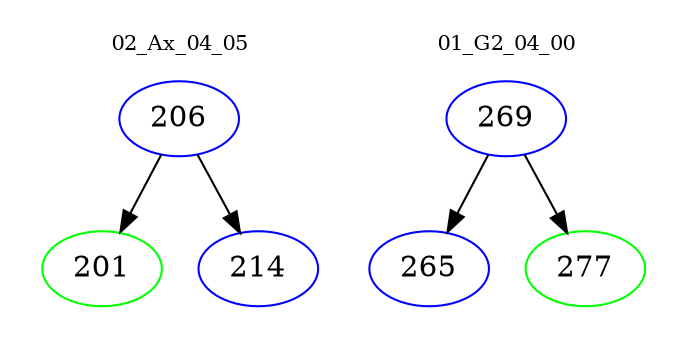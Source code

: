 digraph{
subgraph cluster_0 {
color = white
label = "02_Ax_04_05";
fontsize=10;
T0_206 [label="206", color="blue"]
T0_206 -> T0_201 [color="black"]
T0_201 [label="201", color="green"]
T0_206 -> T0_214 [color="black"]
T0_214 [label="214", color="blue"]
}
subgraph cluster_1 {
color = white
label = "01_G2_04_00";
fontsize=10;
T1_269 [label="269", color="blue"]
T1_269 -> T1_265 [color="black"]
T1_265 [label="265", color="blue"]
T1_269 -> T1_277 [color="black"]
T1_277 [label="277", color="green"]
}
}
